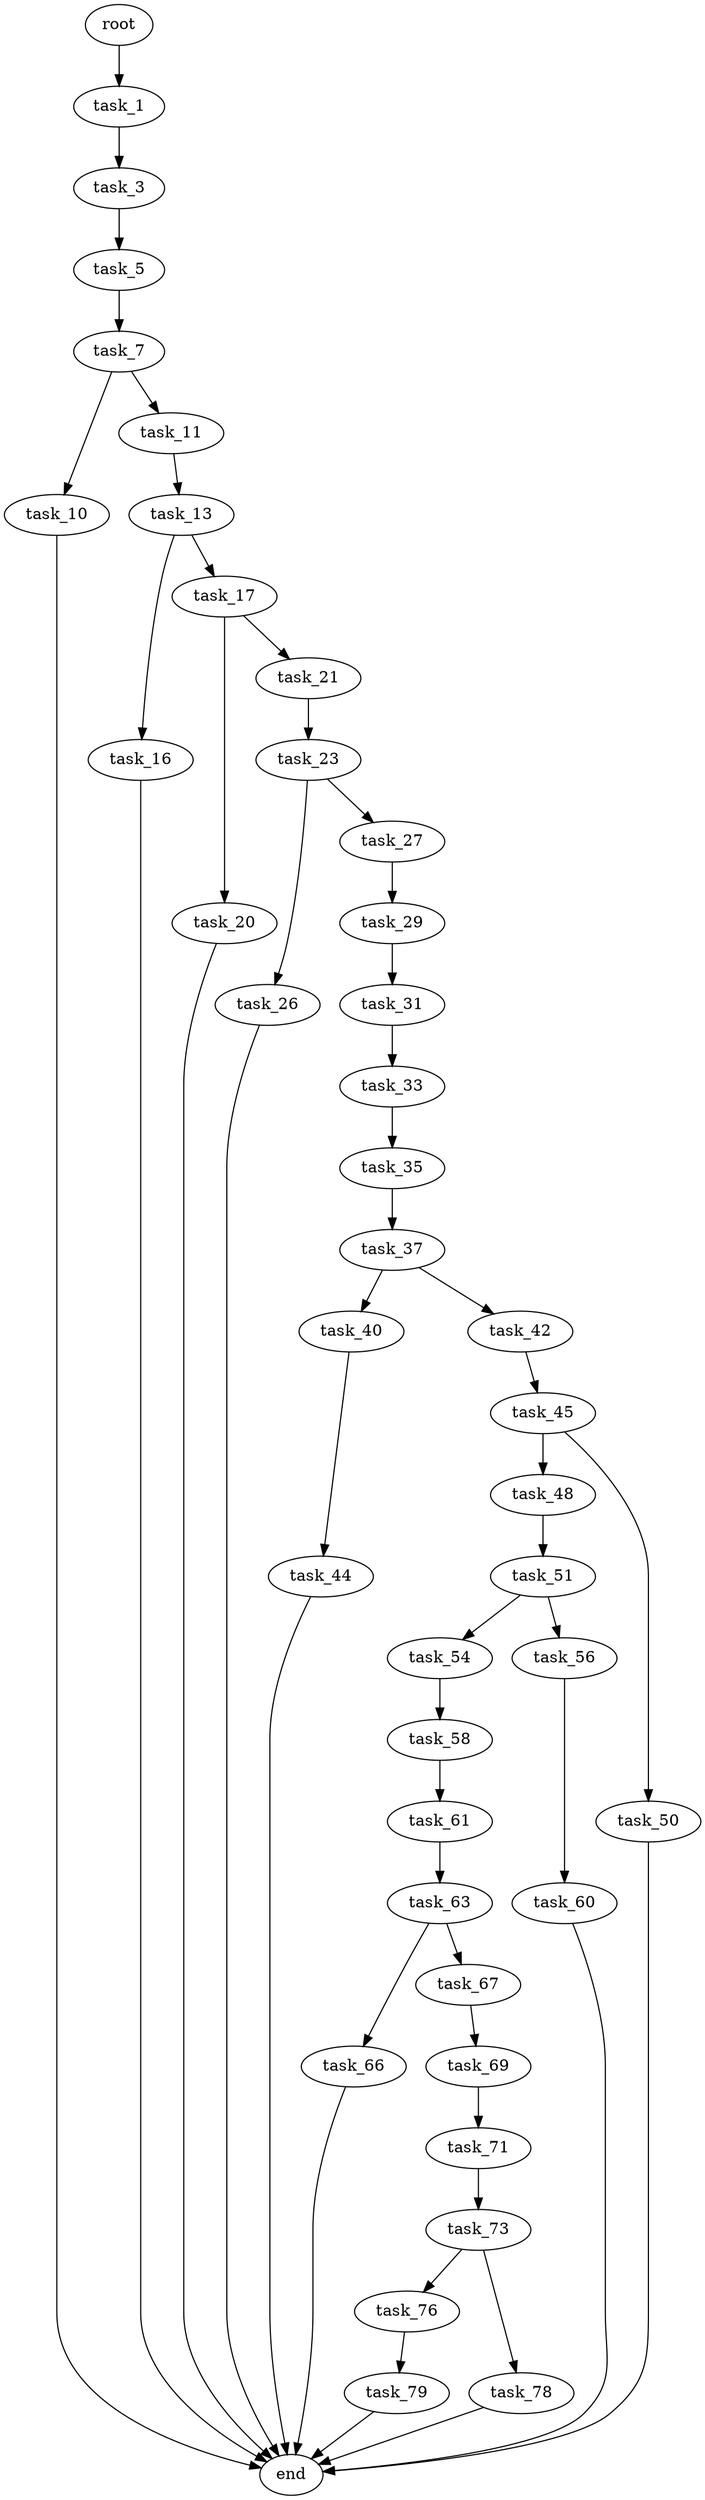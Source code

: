 digraph G {
  root [size="0.000000"];
  task_1 [size="29372285590.000000"];
  task_3 [size="368293445632.000000"];
  task_5 [size="1073741824000.000000"];
  task_7 [size="101488000470.000000"];
  task_10 [size="14716718984.000000"];
  task_11 [size="5693348542.000000"];
  end [size="0.000000"];
  task_13 [size="153389924767.000000"];
  task_16 [size="131342381092.000000"];
  task_17 [size="382144988626.000000"];
  task_20 [size="4739547272.000000"];
  task_21 [size="33719183985.000000"];
  task_23 [size="103876700879.000000"];
  task_26 [size="368293445632.000000"];
  task_27 [size="142756576140.000000"];
  task_29 [size="22483199891.000000"];
  task_31 [size="16554147492.000000"];
  task_33 [size="2680086196.000000"];
  task_35 [size="231928233984.000000"];
  task_37 [size="368293445632.000000"];
  task_40 [size="185015567204.000000"];
  task_42 [size="8589934592.000000"];
  task_44 [size="28991029248.000000"];
  task_45 [size="14968796183.000000"];
  task_48 [size="782757789696.000000"];
  task_50 [size="134217728000.000000"];
  task_51 [size="8589934592.000000"];
  task_54 [size="1073741824000.000000"];
  task_56 [size="231928233984.000000"];
  task_58 [size="8589934592.000000"];
  task_60 [size="1073741824000.000000"];
  task_61 [size="22817157071.000000"];
  task_63 [size="28991029248.000000"];
  task_66 [size="938263449260.000000"];
  task_67 [size="11865434390.000000"];
  task_69 [size="134217728000.000000"];
  task_71 [size="27313231026.000000"];
  task_73 [size="231928233984.000000"];
  task_76 [size="726279729450.000000"];
  task_78 [size="251085178599.000000"];
  task_79 [size="5550501839.000000"];

  root -> task_1 [size="1.000000"];
  task_1 -> task_3 [size="679477248.000000"];
  task_3 -> task_5 [size="411041792.000000"];
  task_5 -> task_7 [size="838860800.000000"];
  task_7 -> task_10 [size="209715200.000000"];
  task_7 -> task_11 [size="209715200.000000"];
  task_10 -> end [size="1.000000"];
  task_11 -> task_13 [size="301989888.000000"];
  task_13 -> task_16 [size="301989888.000000"];
  task_13 -> task_17 [size="301989888.000000"];
  task_16 -> end [size="1.000000"];
  task_17 -> task_20 [size="838860800.000000"];
  task_17 -> task_21 [size="838860800.000000"];
  task_20 -> end [size="1.000000"];
  task_21 -> task_23 [size="679477248.000000"];
  task_23 -> task_26 [size="75497472.000000"];
  task_23 -> task_27 [size="75497472.000000"];
  task_26 -> end [size="1.000000"];
  task_27 -> task_29 [size="134217728.000000"];
  task_29 -> task_31 [size="411041792.000000"];
  task_31 -> task_33 [size="301989888.000000"];
  task_33 -> task_35 [size="75497472.000000"];
  task_35 -> task_37 [size="301989888.000000"];
  task_37 -> task_40 [size="411041792.000000"];
  task_37 -> task_42 [size="411041792.000000"];
  task_40 -> task_44 [size="536870912.000000"];
  task_42 -> task_45 [size="33554432.000000"];
  task_44 -> end [size="1.000000"];
  task_45 -> task_48 [size="301989888.000000"];
  task_45 -> task_50 [size="301989888.000000"];
  task_48 -> task_51 [size="679477248.000000"];
  task_50 -> end [size="1.000000"];
  task_51 -> task_54 [size="33554432.000000"];
  task_51 -> task_56 [size="33554432.000000"];
  task_54 -> task_58 [size="838860800.000000"];
  task_56 -> task_60 [size="301989888.000000"];
  task_58 -> task_61 [size="33554432.000000"];
  task_60 -> end [size="1.000000"];
  task_61 -> task_63 [size="411041792.000000"];
  task_63 -> task_66 [size="75497472.000000"];
  task_63 -> task_67 [size="75497472.000000"];
  task_66 -> end [size="1.000000"];
  task_67 -> task_69 [size="209715200.000000"];
  task_69 -> task_71 [size="209715200.000000"];
  task_71 -> task_73 [size="679477248.000000"];
  task_73 -> task_76 [size="301989888.000000"];
  task_73 -> task_78 [size="301989888.000000"];
  task_76 -> task_79 [size="838860800.000000"];
  task_78 -> end [size="1.000000"];
  task_79 -> end [size="1.000000"];
}
